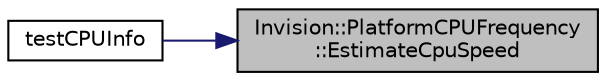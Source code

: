 digraph "Invision::PlatformCPUFrequency::EstimateCpuSpeed"
{
 // LATEX_PDF_SIZE
  edge [fontname="Helvetica",fontsize="10",labelfontname="Helvetica",labelfontsize="10"];
  node [fontname="Helvetica",fontsize="10",shape=record];
  rankdir="RL";
  Node1 [label="Invision::PlatformCPUFrequency\l::EstimateCpuSpeed",height=0.2,width=0.4,color="black", fillcolor="grey75", style="filled", fontcolor="black",tooltip=" "];
  Node1 -> Node2 [dir="back",color="midnightblue",fontsize="10",style="solid",fontname="Helvetica"];
  Node2 [label="testCPUInfo",height=0.2,width=0.4,color="black", fillcolor="white", style="filled",URL="$sandbox_console_2main_8cpp.html#a7d6d2839d63599a75d789b0c0f65c18c",tooltip=" "];
}
